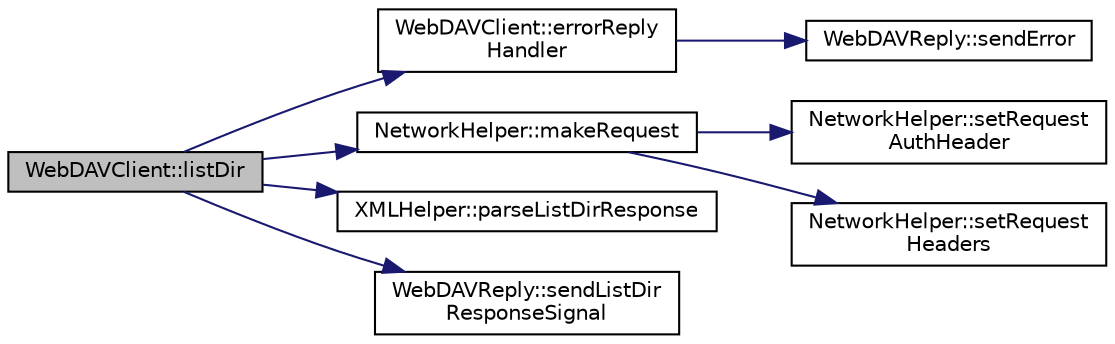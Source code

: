 digraph "WebDAVClient::listDir"
{
 // INTERACTIVE_SVG=YES
 // LATEX_PDF_SIZE
  edge [fontname="Helvetica",fontsize="10",labelfontname="Helvetica",labelfontsize="10"];
  node [fontname="Helvetica",fontsize="10",shape=record];
  rankdir="LR";
  Node81 [label="WebDAVClient::listDir",height=0.2,width=0.4,color="black", fillcolor="grey75", style="filled", fontcolor="black",tooltip=" "];
  Node81 -> Node82 [color="midnightblue",fontsize="10",style="solid",fontname="Helvetica"];
  Node82 [label="WebDAVClient::errorReply\lHandler",height=0.2,width=0.4,color="black", fillcolor="white", style="filled",URL="$class_web_d_a_v_client.html#a7c55b87f2da54a454ccd736033586ae4",tooltip=" "];
  Node82 -> Node83 [color="midnightblue",fontsize="10",style="solid",fontname="Helvetica"];
  Node83 [label="WebDAVReply::sendError",height=0.2,width=0.4,color="black", fillcolor="white", style="filled",URL="$class_web_d_a_v_reply.html#af2e9887105f9555aeb6d74ca45995d7a",tooltip=" "];
  Node81 -> Node84 [color="midnightblue",fontsize="10",style="solid",fontname="Helvetica"];
  Node84 [label="NetworkHelper::makeRequest",height=0.2,width=0.4,color="black", fillcolor="white", style="filled",URL="$class_network_helper.html#ae02921e158bb6478658d3326dd73ad0a",tooltip=" "];
  Node84 -> Node85 [color="midnightblue",fontsize="10",style="solid",fontname="Helvetica"];
  Node85 [label="NetworkHelper::setRequest\lAuthHeader",height=0.2,width=0.4,color="black", fillcolor="white", style="filled",URL="$class_network_helper.html#a399431d07f53fe9d51de9cc8feb82870",tooltip=" "];
  Node84 -> Node86 [color="midnightblue",fontsize="10",style="solid",fontname="Helvetica"];
  Node86 [label="NetworkHelper::setRequest\lHeaders",height=0.2,width=0.4,color="black", fillcolor="white", style="filled",URL="$class_network_helper.html#acd2024e4fdc4c63c6b3d159f834a5b7d",tooltip=" "];
  Node81 -> Node87 [color="midnightblue",fontsize="10",style="solid",fontname="Helvetica"];
  Node87 [label="XMLHelper::parseListDirResponse",height=0.2,width=0.4,color="black", fillcolor="white", style="filled",URL="$class_x_m_l_helper.html#ad1998bbbba021608928cde63aa7193f3",tooltip=" "];
  Node81 -> Node88 [color="midnightblue",fontsize="10",style="solid",fontname="Helvetica"];
  Node88 [label="WebDAVReply::sendListDir\lResponseSignal",height=0.2,width=0.4,color="black", fillcolor="white", style="filled",URL="$class_web_d_a_v_reply.html#ae95ef302c347f136d026898168801999",tooltip=" "];
}
